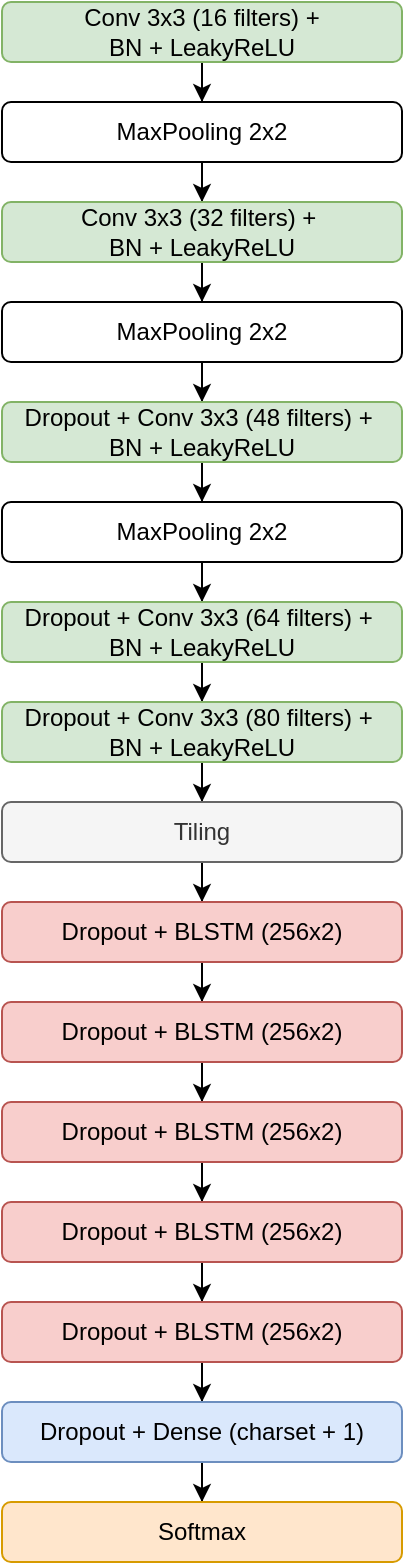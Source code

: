 <mxfile version="10.8.9" type="google"><diagram id="Xz4RJZdySnd_R_3rsbdC" name="Page-1"><mxGraphModel dx="1394" dy="811" grid="1" gridSize="10" guides="1" tooltips="1" connect="1" arrows="1" fold="1" page="1" pageScale="1" pageWidth="850" pageHeight="1100" math="0" shadow="0"><root><mxCell id="0"/><mxCell id="1" parent="0"/><mxCell id="hv7zhBtaBF3e151ET1zt-4" value="" style="edgeStyle=orthogonalEdgeStyle;rounded=0;orthogonalLoop=1;jettySize=auto;html=1;" edge="1" parent="1" source="hv7zhBtaBF3e151ET1zt-2" target="hv7zhBtaBF3e151ET1zt-3"><mxGeometry relative="1" as="geometry"/></mxCell><mxCell id="hv7zhBtaBF3e151ET1zt-2" value="Conv 3x3 (16 filters)&amp;nbsp;+ &lt;br&gt;BN + LeakyReLU" style="rounded=1;whiteSpace=wrap;html=1;fillColor=#d5e8d4;strokeColor=#82b366;" vertex="1" parent="1"><mxGeometry x="160" y="130" width="200" height="30" as="geometry"/></mxCell><mxCell id="hv7zhBtaBF3e151ET1zt-6" value="" style="edgeStyle=orthogonalEdgeStyle;rounded=0;orthogonalLoop=1;jettySize=auto;html=1;" edge="1" parent="1" source="hv7zhBtaBF3e151ET1zt-3" target="hv7zhBtaBF3e151ET1zt-5"><mxGeometry relative="1" as="geometry"/></mxCell><mxCell id="hv7zhBtaBF3e151ET1zt-3" value="MaxPooling 2x2" style="rounded=1;whiteSpace=wrap;html=1;" vertex="1" parent="1"><mxGeometry x="160" y="180" width="200" height="30" as="geometry"/></mxCell><mxCell id="hv7zhBtaBF3e151ET1zt-8" value="" style="edgeStyle=orthogonalEdgeStyle;rounded=0;orthogonalLoop=1;jettySize=auto;html=1;" edge="1" parent="1" source="hv7zhBtaBF3e151ET1zt-5" target="hv7zhBtaBF3e151ET1zt-7"><mxGeometry relative="1" as="geometry"/></mxCell><mxCell id="hv7zhBtaBF3e151ET1zt-5" value="Conv 3x3 (32 filters)&amp;nbsp;+&amp;nbsp;&lt;br&gt;BN + LeakyReLU" style="rounded=1;whiteSpace=wrap;html=1;fillColor=#d5e8d4;strokeColor=#82b366;" vertex="1" parent="1"><mxGeometry x="160" y="230" width="200" height="30" as="geometry"/></mxCell><mxCell id="hv7zhBtaBF3e151ET1zt-10" value="" style="edgeStyle=orthogonalEdgeStyle;rounded=0;orthogonalLoop=1;jettySize=auto;html=1;" edge="1" parent="1" source="hv7zhBtaBF3e151ET1zt-7" target="hv7zhBtaBF3e151ET1zt-9"><mxGeometry relative="1" as="geometry"/></mxCell><mxCell id="hv7zhBtaBF3e151ET1zt-7" value="MaxPooling 2x2" style="rounded=1;whiteSpace=wrap;html=1;" vertex="1" parent="1"><mxGeometry x="160" y="280" width="200" height="30" as="geometry"/></mxCell><mxCell id="hv7zhBtaBF3e151ET1zt-13" value="" style="edgeStyle=orthogonalEdgeStyle;rounded=0;orthogonalLoop=1;jettySize=auto;html=1;" edge="1" parent="1" source="hv7zhBtaBF3e151ET1zt-9" target="hv7zhBtaBF3e151ET1zt-12"><mxGeometry relative="1" as="geometry"/></mxCell><mxCell id="hv7zhBtaBF3e151ET1zt-9" value="Dropout + Conv 3x3 (48 filters)&amp;nbsp;+&amp;nbsp;&lt;br&gt;BN + LeakyReLU" style="rounded=1;whiteSpace=wrap;html=1;fillColor=#d5e8d4;strokeColor=#82b366;" vertex="1" parent="1"><mxGeometry x="160" y="330" width="200" height="30" as="geometry"/></mxCell><mxCell id="hv7zhBtaBF3e151ET1zt-15" value="" style="edgeStyle=orthogonalEdgeStyle;rounded=0;orthogonalLoop=1;jettySize=auto;html=1;" edge="1" parent="1" source="hv7zhBtaBF3e151ET1zt-12" target="hv7zhBtaBF3e151ET1zt-14"><mxGeometry relative="1" as="geometry"/></mxCell><mxCell id="hv7zhBtaBF3e151ET1zt-12" value="MaxPooling 2x2" style="rounded=1;whiteSpace=wrap;html=1;" vertex="1" parent="1"><mxGeometry x="160" y="380" width="200" height="30" as="geometry"/></mxCell><mxCell id="hv7zhBtaBF3e151ET1zt-17" value="" style="edgeStyle=orthogonalEdgeStyle;rounded=0;orthogonalLoop=1;jettySize=auto;html=1;" edge="1" parent="1" source="hv7zhBtaBF3e151ET1zt-14" target="hv7zhBtaBF3e151ET1zt-16"><mxGeometry relative="1" as="geometry"/></mxCell><mxCell id="hv7zhBtaBF3e151ET1zt-14" value="Dropout + Conv 3x3 (64 filters)&amp;nbsp;+&amp;nbsp;&lt;br&gt;BN + LeakyReLU" style="rounded=1;whiteSpace=wrap;html=1;fillColor=#d5e8d4;strokeColor=#82b366;" vertex="1" parent="1"><mxGeometry x="160" y="430" width="200" height="30" as="geometry"/></mxCell><mxCell id="hv7zhBtaBF3e151ET1zt-19" value="" style="edgeStyle=orthogonalEdgeStyle;rounded=0;orthogonalLoop=1;jettySize=auto;html=1;" edge="1" parent="1" source="hv7zhBtaBF3e151ET1zt-16" target="hv7zhBtaBF3e151ET1zt-18"><mxGeometry relative="1" as="geometry"/></mxCell><mxCell id="hv7zhBtaBF3e151ET1zt-16" value="Dropout + Conv 3x3 (80 filters)&amp;nbsp;+&amp;nbsp;&lt;br&gt;BN + LeakyReLU" style="rounded=1;whiteSpace=wrap;html=1;fillColor=#d5e8d4;strokeColor=#82b366;" vertex="1" parent="1"><mxGeometry x="160" y="480" width="200" height="30" as="geometry"/></mxCell><mxCell id="hv7zhBtaBF3e151ET1zt-21" value="" style="edgeStyle=orthogonalEdgeStyle;rounded=0;orthogonalLoop=1;jettySize=auto;html=1;" edge="1" parent="1" source="hv7zhBtaBF3e151ET1zt-18" target="hv7zhBtaBF3e151ET1zt-20"><mxGeometry relative="1" as="geometry"/></mxCell><mxCell id="hv7zhBtaBF3e151ET1zt-18" value="Tiling" style="rounded=1;whiteSpace=wrap;html=1;fillColor=#f5f5f5;strokeColor=#666666;fontColor=#333333;" vertex="1" parent="1"><mxGeometry x="160" y="530" width="200" height="30" as="geometry"/></mxCell><mxCell id="hv7zhBtaBF3e151ET1zt-23" value="" style="edgeStyle=orthogonalEdgeStyle;rounded=0;orthogonalLoop=1;jettySize=auto;html=1;" edge="1" parent="1" source="hv7zhBtaBF3e151ET1zt-20" target="hv7zhBtaBF3e151ET1zt-22"><mxGeometry relative="1" as="geometry"/></mxCell><mxCell id="hv7zhBtaBF3e151ET1zt-20" value="Dropout +&amp;nbsp;BLSTM (256x2)" style="rounded=1;whiteSpace=wrap;html=1;fillColor=#f8cecc;strokeColor=#b85450;" vertex="1" parent="1"><mxGeometry x="160" y="580" width="200" height="30" as="geometry"/></mxCell><mxCell id="hv7zhBtaBF3e151ET1zt-25" value="" style="edgeStyle=orthogonalEdgeStyle;rounded=0;orthogonalLoop=1;jettySize=auto;html=1;" edge="1" parent="1" source="hv7zhBtaBF3e151ET1zt-22" target="hv7zhBtaBF3e151ET1zt-24"><mxGeometry relative="1" as="geometry"/></mxCell><mxCell id="hv7zhBtaBF3e151ET1zt-22" value="Dropout +&amp;nbsp;BLSTM (256x2)" style="rounded=1;whiteSpace=wrap;html=1;fillColor=#f8cecc;strokeColor=#b85450;" vertex="1" parent="1"><mxGeometry x="160" y="630" width="200" height="30" as="geometry"/></mxCell><mxCell id="hv7zhBtaBF3e151ET1zt-27" value="" style="edgeStyle=orthogonalEdgeStyle;rounded=0;orthogonalLoop=1;jettySize=auto;html=1;" edge="1" parent="1" source="hv7zhBtaBF3e151ET1zt-24" target="hv7zhBtaBF3e151ET1zt-26"><mxGeometry relative="1" as="geometry"/></mxCell><mxCell id="hv7zhBtaBF3e151ET1zt-24" value="Dropout +&amp;nbsp;BLSTM (256x2)" style="rounded=1;whiteSpace=wrap;html=1;fillColor=#f8cecc;strokeColor=#b85450;" vertex="1" parent="1"><mxGeometry x="160" y="680" width="200" height="30" as="geometry"/></mxCell><mxCell id="hv7zhBtaBF3e151ET1zt-29" value="" style="edgeStyle=orthogonalEdgeStyle;rounded=0;orthogonalLoop=1;jettySize=auto;html=1;" edge="1" parent="1" source="hv7zhBtaBF3e151ET1zt-26" target="hv7zhBtaBF3e151ET1zt-28"><mxGeometry relative="1" as="geometry"/></mxCell><mxCell id="hv7zhBtaBF3e151ET1zt-26" value="Dropout +&amp;nbsp;BLSTM (256x2)" style="rounded=1;whiteSpace=wrap;html=1;fillColor=#f8cecc;strokeColor=#b85450;" vertex="1" parent="1"><mxGeometry x="160" y="730" width="200" height="30" as="geometry"/></mxCell><mxCell id="hv7zhBtaBF3e151ET1zt-31" value="" style="edgeStyle=orthogonalEdgeStyle;rounded=0;orthogonalLoop=1;jettySize=auto;html=1;" edge="1" parent="1" source="hv7zhBtaBF3e151ET1zt-28" target="hv7zhBtaBF3e151ET1zt-30"><mxGeometry relative="1" as="geometry"/></mxCell><mxCell id="hv7zhBtaBF3e151ET1zt-28" value="Dropout + BLSTM (256x2)" style="rounded=1;whiteSpace=wrap;html=1;fillColor=#f8cecc;strokeColor=#b85450;" vertex="1" parent="1"><mxGeometry x="160" y="780" width="200" height="30" as="geometry"/></mxCell><mxCell id="hv7zhBtaBF3e151ET1zt-33" value="" style="edgeStyle=orthogonalEdgeStyle;rounded=0;orthogonalLoop=1;jettySize=auto;html=1;" edge="1" parent="1" source="hv7zhBtaBF3e151ET1zt-30" target="hv7zhBtaBF3e151ET1zt-32"><mxGeometry relative="1" as="geometry"/></mxCell><mxCell id="hv7zhBtaBF3e151ET1zt-30" value="Dropout + Dense (charset + 1)" style="rounded=1;whiteSpace=wrap;html=1;fillColor=#dae8fc;strokeColor=#6c8ebf;" vertex="1" parent="1"><mxGeometry x="160" y="830" width="200" height="30" as="geometry"/></mxCell><mxCell id="hv7zhBtaBF3e151ET1zt-32" value="Softmax" style="rounded=1;whiteSpace=wrap;html=1;fillColor=#ffe6cc;strokeColor=#d79b00;" vertex="1" parent="1"><mxGeometry x="160" y="880" width="200" height="30" as="geometry"/></mxCell></root></mxGraphModel></diagram></mxfile>